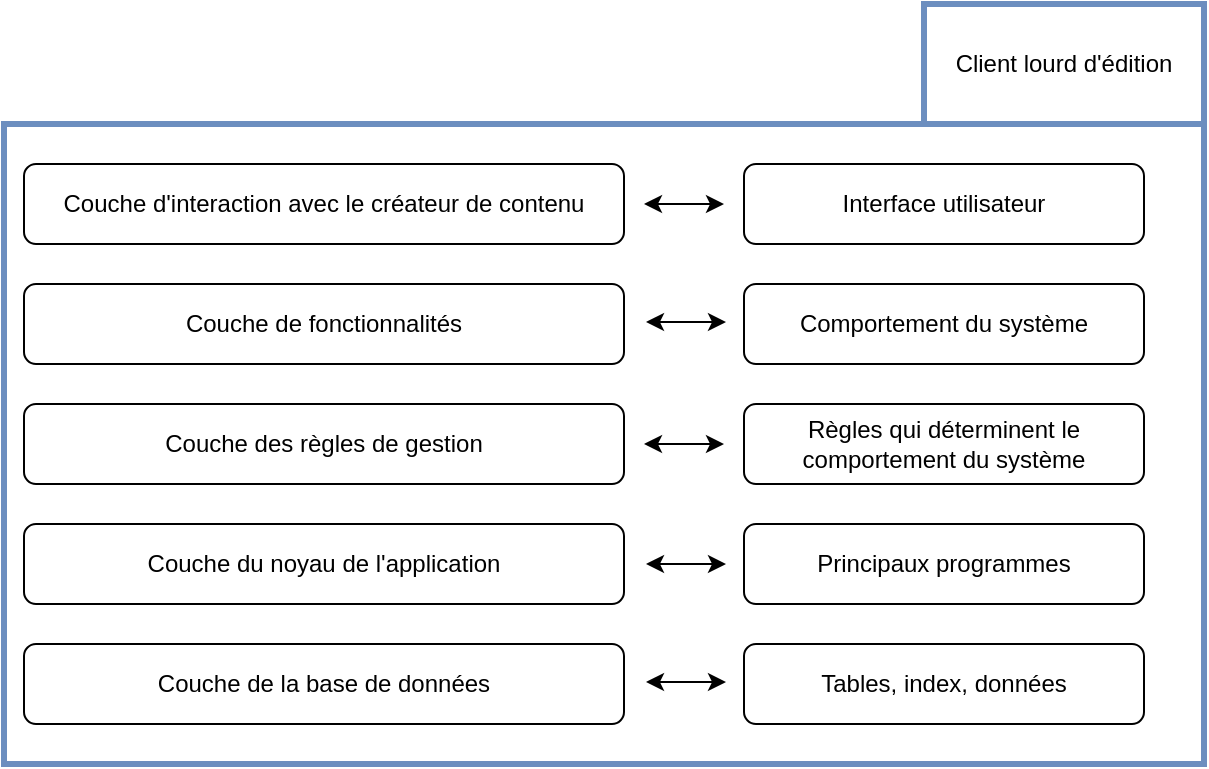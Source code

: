 <mxfile version="20.5.3" type="github">
  <diagram id="J4lTsCqaWdvs94E4tDBU" name="Page-1">
    <mxGraphModel dx="1422" dy="724" grid="1" gridSize="10" guides="1" tooltips="1" connect="1" arrows="1" fold="1" page="1" pageScale="1" pageWidth="827" pageHeight="1169" math="0" shadow="0">
      <root>
        <mxCell id="0" />
        <mxCell id="1" parent="0" />
        <mxCell id="wo86FMuEZb9ytW6Cp0ga-1" value="Couche d&#39;interaction avec le créateur de contenu" style="rounded=1;whiteSpace=wrap;html=1;" vertex="1" parent="1">
          <mxGeometry x="40" y="120" width="300" height="40" as="geometry" />
        </mxCell>
        <mxCell id="wo86FMuEZb9ytW6Cp0ga-2" value="Couche de fonctionnalités" style="rounded=1;whiteSpace=wrap;html=1;" vertex="1" parent="1">
          <mxGeometry x="40" y="180" width="300" height="40" as="geometry" />
        </mxCell>
        <mxCell id="wo86FMuEZb9ytW6Cp0ga-3" value="Couche des règles de gestion" style="rounded=1;whiteSpace=wrap;html=1;" vertex="1" parent="1">
          <mxGeometry x="40" y="240" width="300" height="40" as="geometry" />
        </mxCell>
        <mxCell id="wo86FMuEZb9ytW6Cp0ga-4" value="Couche de la base de données" style="rounded=1;whiteSpace=wrap;html=1;" vertex="1" parent="1">
          <mxGeometry x="40" y="360" width="300" height="40" as="geometry" />
        </mxCell>
        <mxCell id="wo86FMuEZb9ytW6Cp0ga-5" value="Couche du noyau de l&#39;application" style="rounded=1;whiteSpace=wrap;html=1;" vertex="1" parent="1">
          <mxGeometry x="40" y="300" width="300" height="40" as="geometry" />
        </mxCell>
        <mxCell id="wo86FMuEZb9ytW6Cp0ga-6" value="Interface utilisateur" style="rounded=1;whiteSpace=wrap;html=1;" vertex="1" parent="1">
          <mxGeometry x="400" y="120" width="200" height="40" as="geometry" />
        </mxCell>
        <mxCell id="wo86FMuEZb9ytW6Cp0ga-7" value="Comportement du système" style="rounded=1;whiteSpace=wrap;html=1;" vertex="1" parent="1">
          <mxGeometry x="400" y="180" width="200" height="40" as="geometry" />
        </mxCell>
        <mxCell id="wo86FMuEZb9ytW6Cp0ga-8" value="Règles qui déterminent le comportement du système" style="rounded=1;whiteSpace=wrap;html=1;" vertex="1" parent="1">
          <mxGeometry x="400" y="240" width="200" height="40" as="geometry" />
        </mxCell>
        <mxCell id="wo86FMuEZb9ytW6Cp0ga-9" value="Principaux programmes" style="rounded=1;whiteSpace=wrap;html=1;" vertex="1" parent="1">
          <mxGeometry x="400" y="300" width="200" height="40" as="geometry" />
        </mxCell>
        <mxCell id="wo86FMuEZb9ytW6Cp0ga-10" value="Tables, index, données" style="rounded=1;whiteSpace=wrap;html=1;" vertex="1" parent="1">
          <mxGeometry x="400" y="360" width="200" height="40" as="geometry" />
        </mxCell>
        <mxCell id="wo86FMuEZb9ytW6Cp0ga-11" value="" style="endArrow=classic;startArrow=classic;html=1;rounded=0;" edge="1" parent="1">
          <mxGeometry width="50" height="50" relative="1" as="geometry">
            <mxPoint x="350" y="140" as="sourcePoint" />
            <mxPoint x="390" y="140" as="targetPoint" />
          </mxGeometry>
        </mxCell>
        <mxCell id="wo86FMuEZb9ytW6Cp0ga-12" value="" style="endArrow=classic;startArrow=classic;html=1;rounded=0;" edge="1" parent="1">
          <mxGeometry width="50" height="50" relative="1" as="geometry">
            <mxPoint x="351" y="199" as="sourcePoint" />
            <mxPoint x="391" y="199" as="targetPoint" />
          </mxGeometry>
        </mxCell>
        <mxCell id="wo86FMuEZb9ytW6Cp0ga-13" value="" style="endArrow=classic;startArrow=classic;html=1;rounded=0;" edge="1" parent="1">
          <mxGeometry width="50" height="50" relative="1" as="geometry">
            <mxPoint x="350" y="260" as="sourcePoint" />
            <mxPoint x="390" y="260" as="targetPoint" />
          </mxGeometry>
        </mxCell>
        <mxCell id="wo86FMuEZb9ytW6Cp0ga-14" value="" style="endArrow=classic;startArrow=classic;html=1;rounded=0;" edge="1" parent="1">
          <mxGeometry width="50" height="50" relative="1" as="geometry">
            <mxPoint x="351" y="320" as="sourcePoint" />
            <mxPoint x="391" y="320" as="targetPoint" />
          </mxGeometry>
        </mxCell>
        <mxCell id="wo86FMuEZb9ytW6Cp0ga-15" value="" style="endArrow=classic;startArrow=classic;html=1;rounded=0;" edge="1" parent="1">
          <mxGeometry width="50" height="50" relative="1" as="geometry">
            <mxPoint x="351" y="379" as="sourcePoint" />
            <mxPoint x="391" y="379" as="targetPoint" />
          </mxGeometry>
        </mxCell>
        <mxCell id="wo86FMuEZb9ytW6Cp0ga-16" value="" style="rounded=0;whiteSpace=wrap;html=1;fillColor=none;strokeColor=#6c8ebf;strokeWidth=3;" vertex="1" parent="1">
          <mxGeometry x="30" y="100" width="600" height="320" as="geometry" />
        </mxCell>
        <mxCell id="wo86FMuEZb9ytW6Cp0ga-17" value="Client lourd d&#39;édition" style="rounded=0;whiteSpace=wrap;html=1;strokeWidth=3;fillColor=none;strokeColor=#6c8ebf;" vertex="1" parent="1">
          <mxGeometry x="490" y="40" width="140" height="60" as="geometry" />
        </mxCell>
      </root>
    </mxGraphModel>
  </diagram>
</mxfile>
